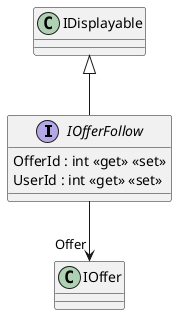 @startuml
interface IOfferFollow {
    OfferId : int <<get>> <<set>>
    UserId : int <<get>> <<set>>
}
IDisplayable <|-- IOfferFollow
IOfferFollow --> "Offer" IOffer
@enduml
